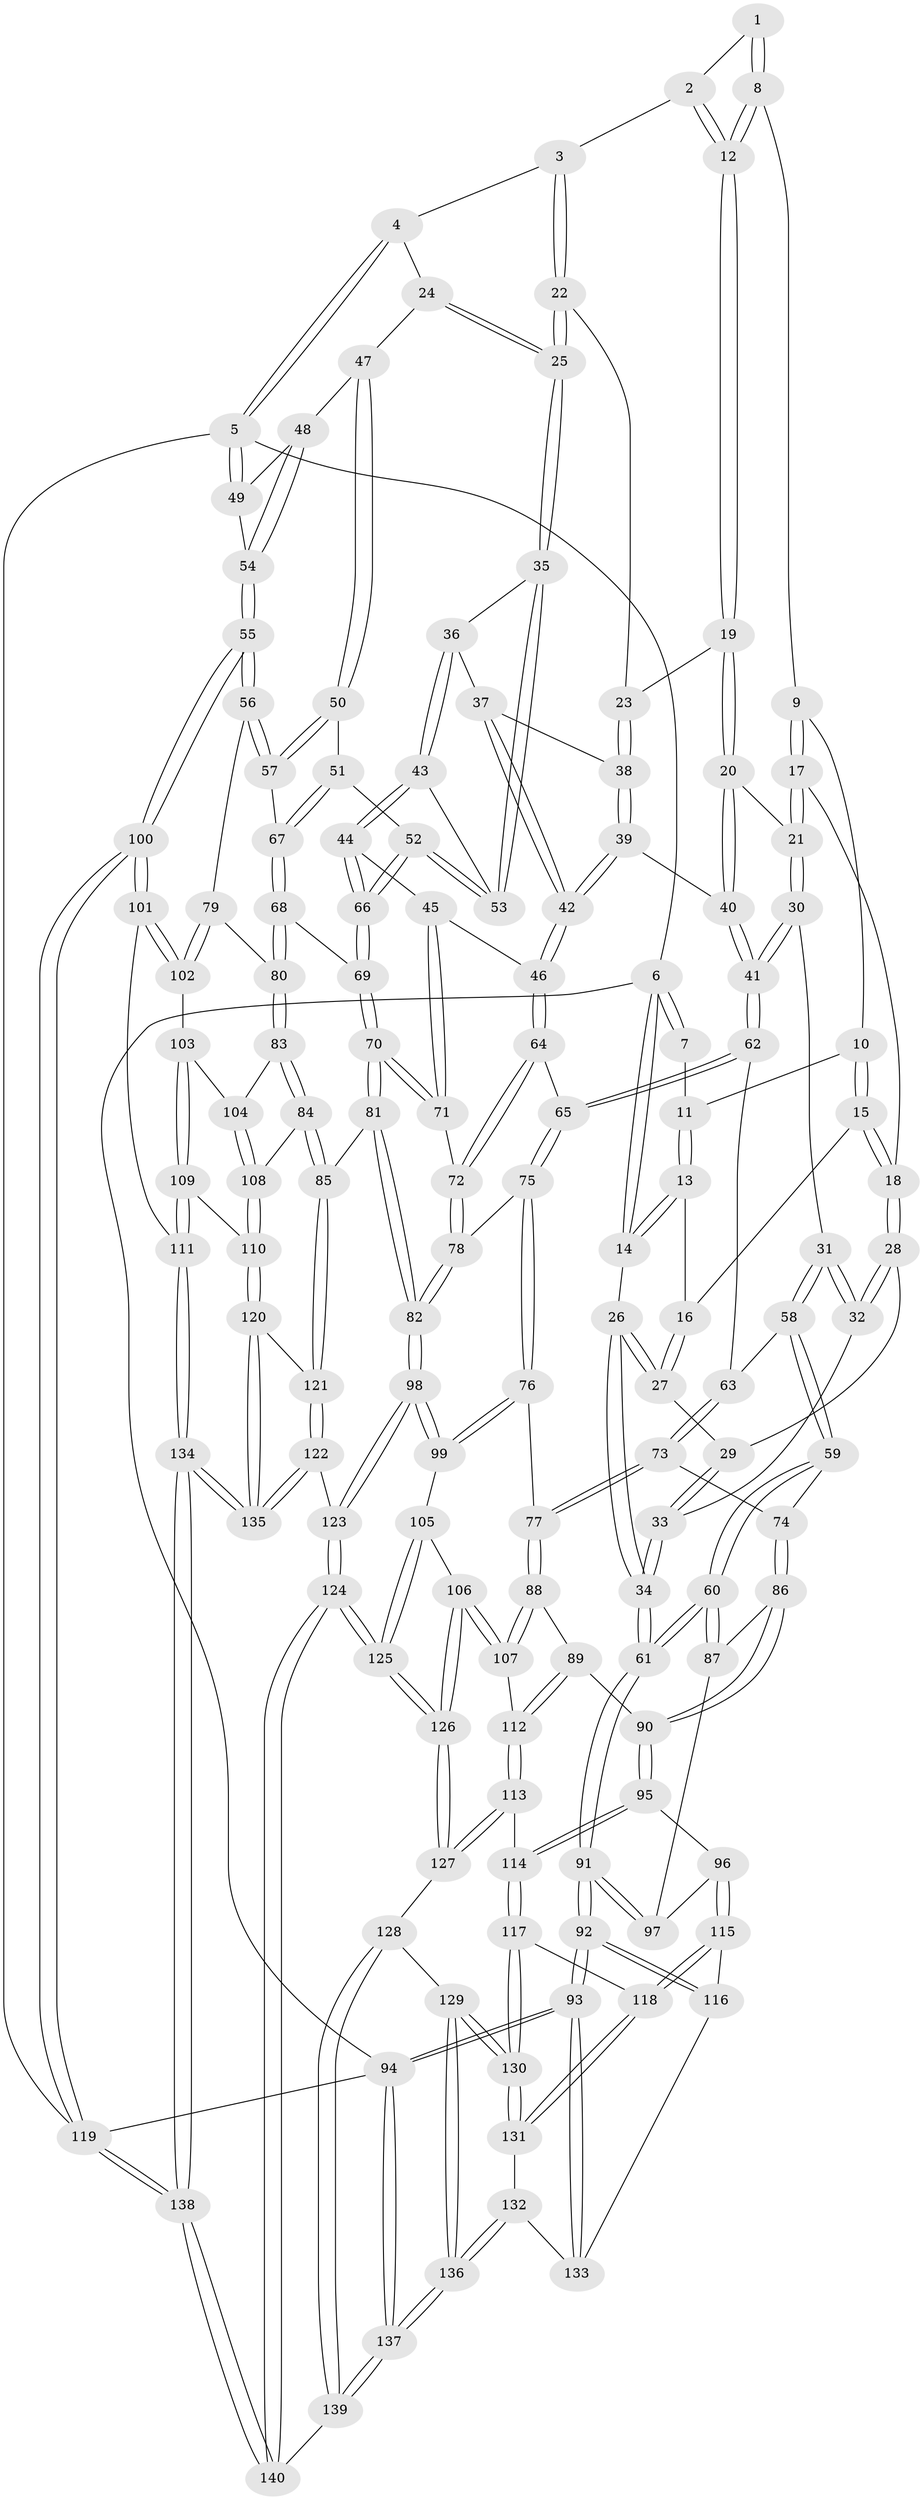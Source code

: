 // coarse degree distribution, {4: 0.37142857142857144, 7: 0.05714285714285714, 6: 0.1, 3: 0.1, 5: 0.35714285714285715, 2: 0.014285714285714285}
// Generated by graph-tools (version 1.1) at 2025/21/03/04/25 18:21:37]
// undirected, 140 vertices, 347 edges
graph export_dot {
graph [start="1"]
  node [color=gray90,style=filled];
  1 [pos="+0.35726388819826654+0"];
  2 [pos="+0.47896345476968955+0"];
  3 [pos="+0.7017625278004654+0"];
  4 [pos="+0.8203592005644781+0"];
  5 [pos="+1+0"];
  6 [pos="+0+0"];
  7 [pos="+0.14360499300806007+0"];
  8 [pos="+0.32787180556668133+0.02459237143504335"];
  9 [pos="+0.24752969939976927+0.07051448973660632"];
  10 [pos="+0.2198112851121804+0.04290811223797237"];
  11 [pos="+0.17766462728706914+0"];
  12 [pos="+0.3925244049852751+0.10928419534876636"];
  13 [pos="+0.11590821220808367+0.0804002448352046"];
  14 [pos="+0+0"];
  15 [pos="+0.14619354558498296+0.13404850246493955"];
  16 [pos="+0.11113909903653918+0.12959678653670562"];
  17 [pos="+0.2645835217449622+0.15130020648282794"];
  18 [pos="+0.2300193502607056+0.16504738709831243"];
  19 [pos="+0.4092129416971172+0.18336809386515207"];
  20 [pos="+0.40818697559162753+0.1839959440852931"];
  21 [pos="+0.3732559296745781+0.1971217071129491"];
  22 [pos="+0.6086496158585252+0.10494123500689934"];
  23 [pos="+0.5147271510325129+0.17799393590314017"];
  24 [pos="+0.8411140236228493+0.26497786819098496"];
  25 [pos="+0.7579759015079885+0.2773491608136734"];
  26 [pos="+0+0.26968231365143525"];
  27 [pos="+0.06548390556334056+0.1683530206150008"];
  28 [pos="+0.20173496552126358+0.21122012244730262"];
  29 [pos="+0.15720524453827087+0.22885246493018013"];
  30 [pos="+0.29934813452283415+0.33523947720705427"];
  31 [pos="+0.2914949621466433+0.3362504309719646"];
  32 [pos="+0.23887614965727796+0.3210863765779605"];
  33 [pos="+0.13457879717893947+0.33236101427705966"];
  34 [pos="+0+0.47907622437862524"];
  35 [pos="+0.7406692303369795+0.30347434900864145"];
  36 [pos="+0.6001703389038122+0.3230662976362473"];
  37 [pos="+0.5642107535111912+0.30029332207165993"];
  38 [pos="+0.5352595214439655+0.2570017435422585"];
  39 [pos="+0.45867738282412274+0.3855765951730119"];
  40 [pos="+0.4474729470543869+0.38087281721901534"];
  41 [pos="+0.33947283560883446+0.38486958357108886"];
  42 [pos="+0.5101360358052508+0.44720336470390154"];
  43 [pos="+0.6109464542530538+0.4282316980289426"];
  44 [pos="+0.5953304272683831+0.4665718786045556"];
  45 [pos="+0.59366989175905+0.4667046218323175"];
  46 [pos="+0.520390404614928+0.47107231904351016"];
  47 [pos="+0.8499958710418913+0.2680687438054553"];
  48 [pos="+0.8840019678478875+0.2630631232690456"];
  49 [pos="+1+0.014087322059829136"];
  50 [pos="+0.8684381554763646+0.3674173550072253"];
  51 [pos="+0.772045097602201+0.4588755806547359"];
  52 [pos="+0.7518574813795089+0.4393381808560629"];
  53 [pos="+0.7352117389400412+0.3307599306146266"];
  54 [pos="+1+0.5469999726055218"];
  55 [pos="+1+0.5526758921527467"];
  56 [pos="+1+0.5451007143691756"];
  57 [pos="+0.9399854405070128+0.5032784683301085"];
  58 [pos="+0.181748007573157+0.49257609782639633"];
  59 [pos="+0.17180892566469627+0.49513098542503126"];
  60 [pos="+0+0.5017394105784864"];
  61 [pos="+0+0.49666854296426294"];
  62 [pos="+0.3439784047798642+0.5035491633176254"];
  63 [pos="+0.3077208153810035+0.5154725717431743"];
  64 [pos="+0.5195047623698582+0.47220469008340127"];
  65 [pos="+0.3882265046937521+0.5286934129765684"];
  66 [pos="+0.6202216438402751+0.482679504782836"];
  67 [pos="+0.7874413946895867+0.48447359474586615"];
  68 [pos="+0.7316101325150962+0.5945856309935472"];
  69 [pos="+0.6770024905349+0.5887346672526306"];
  70 [pos="+0.6165163816624712+0.6442496067358131"];
  71 [pos="+0.5761382800197741+0.6228744625870662"];
  72 [pos="+0.5287363992237577+0.5999351365698375"];
  73 [pos="+0.2680235947653404+0.6297191169899683"];
  74 [pos="+0.2556523242632481+0.6333829906874755"];
  75 [pos="+0.40517310719131877+0.6390447461558906"];
  76 [pos="+0.3949926257667893+0.6569021002864116"];
  77 [pos="+0.3715500209435088+0.6742752860056752"];
  78 [pos="+0.4841371697849024+0.6317385442120308"];
  79 [pos="+0.8901860440206647+0.6156949692842222"];
  80 [pos="+0.7768940178587321+0.6409397391004583"];
  81 [pos="+0.6037284471227365+0.7363058057105529"];
  82 [pos="+0.5580858854633015+0.7618466538929488"];
  83 [pos="+0.7745655323938018+0.6635655652729601"];
  84 [pos="+0.6991037462687891+0.737530883162169"];
  85 [pos="+0.6574865716174999+0.7572103368183936"];
  86 [pos="+0.2243835807597836+0.6586898881409462"];
  87 [pos="+0.21224292879982098+0.6561184686667452"];
  88 [pos="+0.3672196309487152+0.686150060641029"];
  89 [pos="+0.34079118668399133+0.704840766474032"];
  90 [pos="+0.2381609985528076+0.7372676893646197"];
  91 [pos="+0+0.6481022579134984"];
  92 [pos="+0+0.6502793403597231"];
  93 [pos="+0+1"];
  94 [pos="+0+1"];
  95 [pos="+0.23761569821464437+0.7387767306229385"];
  96 [pos="+0.14793501583718188+0.7490684872784378"];
  97 [pos="+0.1290269191349012+0.7370621467662595"];
  98 [pos="+0.5468369220603705+0.7733952426362679"];
  99 [pos="+0.5109344011277817+0.770338435186582"];
  100 [pos="+1+0.7733507158487991"];
  101 [pos="+0.942945476145146+0.8208344320228594"];
  102 [pos="+0.8786480464587415+0.7301183388507638"];
  103 [pos="+0.805314923228409+0.7188343597742645"];
  104 [pos="+0.7987273972525619+0.7139040897986271"];
  105 [pos="+0.4856364118431069+0.780499945480793"];
  106 [pos="+0.39788558679862446+0.8021700958270878"];
  107 [pos="+0.3913013280778748+0.7957018390196523"];
  108 [pos="+0.7683211006255545+0.7759416266797228"];
  109 [pos="+0.852277542994404+0.8335684271684456"];
  110 [pos="+0.7774322107191901+0.8412209087290068"];
  111 [pos="+0.9036516208314124+0.8437348981095806"];
  112 [pos="+0.2974406351909183+0.8043074204216465"];
  113 [pos="+0.2777850478002277+0.8137232431527449"];
  114 [pos="+0.25659710225173105+0.8069382778398049"];
  115 [pos="+0.1674592802553764+0.830937395139814"];
  116 [pos="+0.08682142391734338+0.8214127266072985"];
  117 [pos="+0.2366716137082904+0.8213047692447685"];
  118 [pos="+0.1751059317217563+0.8385178191899053"];
  119 [pos="+1+1"];
  120 [pos="+0.7395249069537629+0.8643803431999194"];
  121 [pos="+0.6961071710718799+0.8295675748875261"];
  122 [pos="+0.5686007954841609+0.8961042057290056"];
  123 [pos="+0.5547085023779923+0.8977506353370907"];
  124 [pos="+0.48333508311242573+1"];
  125 [pos="+0.41849611747816856+0.9519705189659259"];
  126 [pos="+0.3950734843325428+0.9289650963921124"];
  127 [pos="+0.33017168340175224+0.9137925205023798"];
  128 [pos="+0.2754205576477754+0.9362956277995853"];
  129 [pos="+0.24531085863791893+0.9316530026594596"];
  130 [pos="+0.23998668657368158+0.9221906607480679"];
  131 [pos="+0.1666556755854481+0.8714035786268635"];
  132 [pos="+0.14693764918115185+0.8948207150349196"];
  133 [pos="+0.10445958583887152+0.8834660315261459"];
  134 [pos="+0.8005070516590179+1"];
  135 [pos="+0.7293380963419496+0.9244770405882221"];
  136 [pos="+0.14669072108065545+1"];
  137 [pos="+0+1"];
  138 [pos="+0.8006231024943927+1"];
  139 [pos="+0.2657192765621964+1"];
  140 [pos="+0.5108355893544226+1"];
  1 -- 2;
  1 -- 8;
  1 -- 8;
  2 -- 3;
  2 -- 12;
  2 -- 12;
  3 -- 4;
  3 -- 22;
  3 -- 22;
  4 -- 5;
  4 -- 5;
  4 -- 24;
  5 -- 6;
  5 -- 49;
  5 -- 49;
  5 -- 119;
  6 -- 7;
  6 -- 7;
  6 -- 14;
  6 -- 14;
  6 -- 94;
  7 -- 11;
  8 -- 9;
  8 -- 12;
  8 -- 12;
  9 -- 10;
  9 -- 17;
  9 -- 17;
  10 -- 11;
  10 -- 15;
  10 -- 15;
  11 -- 13;
  11 -- 13;
  12 -- 19;
  12 -- 19;
  13 -- 14;
  13 -- 14;
  13 -- 16;
  14 -- 26;
  15 -- 16;
  15 -- 18;
  15 -- 18;
  16 -- 27;
  16 -- 27;
  17 -- 18;
  17 -- 21;
  17 -- 21;
  18 -- 28;
  18 -- 28;
  19 -- 20;
  19 -- 20;
  19 -- 23;
  20 -- 21;
  20 -- 40;
  20 -- 40;
  21 -- 30;
  21 -- 30;
  22 -- 23;
  22 -- 25;
  22 -- 25;
  23 -- 38;
  23 -- 38;
  24 -- 25;
  24 -- 25;
  24 -- 47;
  25 -- 35;
  25 -- 35;
  26 -- 27;
  26 -- 27;
  26 -- 34;
  26 -- 34;
  27 -- 29;
  28 -- 29;
  28 -- 32;
  28 -- 32;
  29 -- 33;
  29 -- 33;
  30 -- 31;
  30 -- 41;
  30 -- 41;
  31 -- 32;
  31 -- 32;
  31 -- 58;
  31 -- 58;
  32 -- 33;
  33 -- 34;
  33 -- 34;
  34 -- 61;
  34 -- 61;
  35 -- 36;
  35 -- 53;
  35 -- 53;
  36 -- 37;
  36 -- 43;
  36 -- 43;
  37 -- 38;
  37 -- 42;
  37 -- 42;
  38 -- 39;
  38 -- 39;
  39 -- 40;
  39 -- 42;
  39 -- 42;
  40 -- 41;
  40 -- 41;
  41 -- 62;
  41 -- 62;
  42 -- 46;
  42 -- 46;
  43 -- 44;
  43 -- 44;
  43 -- 53;
  44 -- 45;
  44 -- 66;
  44 -- 66;
  45 -- 46;
  45 -- 71;
  45 -- 71;
  46 -- 64;
  46 -- 64;
  47 -- 48;
  47 -- 50;
  47 -- 50;
  48 -- 49;
  48 -- 54;
  48 -- 54;
  49 -- 54;
  50 -- 51;
  50 -- 57;
  50 -- 57;
  51 -- 52;
  51 -- 67;
  51 -- 67;
  52 -- 53;
  52 -- 53;
  52 -- 66;
  52 -- 66;
  54 -- 55;
  54 -- 55;
  55 -- 56;
  55 -- 56;
  55 -- 100;
  55 -- 100;
  56 -- 57;
  56 -- 57;
  56 -- 79;
  57 -- 67;
  58 -- 59;
  58 -- 59;
  58 -- 63;
  59 -- 60;
  59 -- 60;
  59 -- 74;
  60 -- 61;
  60 -- 61;
  60 -- 87;
  60 -- 87;
  61 -- 91;
  61 -- 91;
  62 -- 63;
  62 -- 65;
  62 -- 65;
  63 -- 73;
  63 -- 73;
  64 -- 65;
  64 -- 72;
  64 -- 72;
  65 -- 75;
  65 -- 75;
  66 -- 69;
  66 -- 69;
  67 -- 68;
  67 -- 68;
  68 -- 69;
  68 -- 80;
  68 -- 80;
  69 -- 70;
  69 -- 70;
  70 -- 71;
  70 -- 71;
  70 -- 81;
  70 -- 81;
  71 -- 72;
  72 -- 78;
  72 -- 78;
  73 -- 74;
  73 -- 77;
  73 -- 77;
  74 -- 86;
  74 -- 86;
  75 -- 76;
  75 -- 76;
  75 -- 78;
  76 -- 77;
  76 -- 99;
  76 -- 99;
  77 -- 88;
  77 -- 88;
  78 -- 82;
  78 -- 82;
  79 -- 80;
  79 -- 102;
  79 -- 102;
  80 -- 83;
  80 -- 83;
  81 -- 82;
  81 -- 82;
  81 -- 85;
  82 -- 98;
  82 -- 98;
  83 -- 84;
  83 -- 84;
  83 -- 104;
  84 -- 85;
  84 -- 85;
  84 -- 108;
  85 -- 121;
  85 -- 121;
  86 -- 87;
  86 -- 90;
  86 -- 90;
  87 -- 97;
  88 -- 89;
  88 -- 107;
  88 -- 107;
  89 -- 90;
  89 -- 112;
  89 -- 112;
  90 -- 95;
  90 -- 95;
  91 -- 92;
  91 -- 92;
  91 -- 97;
  91 -- 97;
  92 -- 93;
  92 -- 93;
  92 -- 116;
  92 -- 116;
  93 -- 94;
  93 -- 94;
  93 -- 133;
  93 -- 133;
  94 -- 137;
  94 -- 137;
  94 -- 119;
  95 -- 96;
  95 -- 114;
  95 -- 114;
  96 -- 97;
  96 -- 115;
  96 -- 115;
  98 -- 99;
  98 -- 99;
  98 -- 123;
  98 -- 123;
  99 -- 105;
  100 -- 101;
  100 -- 101;
  100 -- 119;
  100 -- 119;
  101 -- 102;
  101 -- 102;
  101 -- 111;
  102 -- 103;
  103 -- 104;
  103 -- 109;
  103 -- 109;
  104 -- 108;
  104 -- 108;
  105 -- 106;
  105 -- 125;
  105 -- 125;
  106 -- 107;
  106 -- 107;
  106 -- 126;
  106 -- 126;
  107 -- 112;
  108 -- 110;
  108 -- 110;
  109 -- 110;
  109 -- 111;
  109 -- 111;
  110 -- 120;
  110 -- 120;
  111 -- 134;
  111 -- 134;
  112 -- 113;
  112 -- 113;
  113 -- 114;
  113 -- 127;
  113 -- 127;
  114 -- 117;
  114 -- 117;
  115 -- 116;
  115 -- 118;
  115 -- 118;
  116 -- 133;
  117 -- 118;
  117 -- 130;
  117 -- 130;
  118 -- 131;
  118 -- 131;
  119 -- 138;
  119 -- 138;
  120 -- 121;
  120 -- 135;
  120 -- 135;
  121 -- 122;
  121 -- 122;
  122 -- 123;
  122 -- 135;
  122 -- 135;
  123 -- 124;
  123 -- 124;
  124 -- 125;
  124 -- 125;
  124 -- 140;
  124 -- 140;
  125 -- 126;
  125 -- 126;
  126 -- 127;
  126 -- 127;
  127 -- 128;
  128 -- 129;
  128 -- 139;
  128 -- 139;
  129 -- 130;
  129 -- 130;
  129 -- 136;
  129 -- 136;
  130 -- 131;
  130 -- 131;
  131 -- 132;
  132 -- 133;
  132 -- 136;
  132 -- 136;
  134 -- 135;
  134 -- 135;
  134 -- 138;
  134 -- 138;
  136 -- 137;
  136 -- 137;
  137 -- 139;
  137 -- 139;
  138 -- 140;
  138 -- 140;
  139 -- 140;
}
